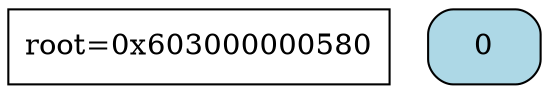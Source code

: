 digraph tree{
    node[shape=record,fontsize=14];
    splines=ortho
    info[label="root=0x603000000580"]

  	node0x603000000580[shape=Mrecord,style="rounded,filled",fillcolor="lightblue",label="0"]
	node0x603000000580[shape=Mrecord,style="rounded,filled",fillcolor="lightblue",label="0"]

}